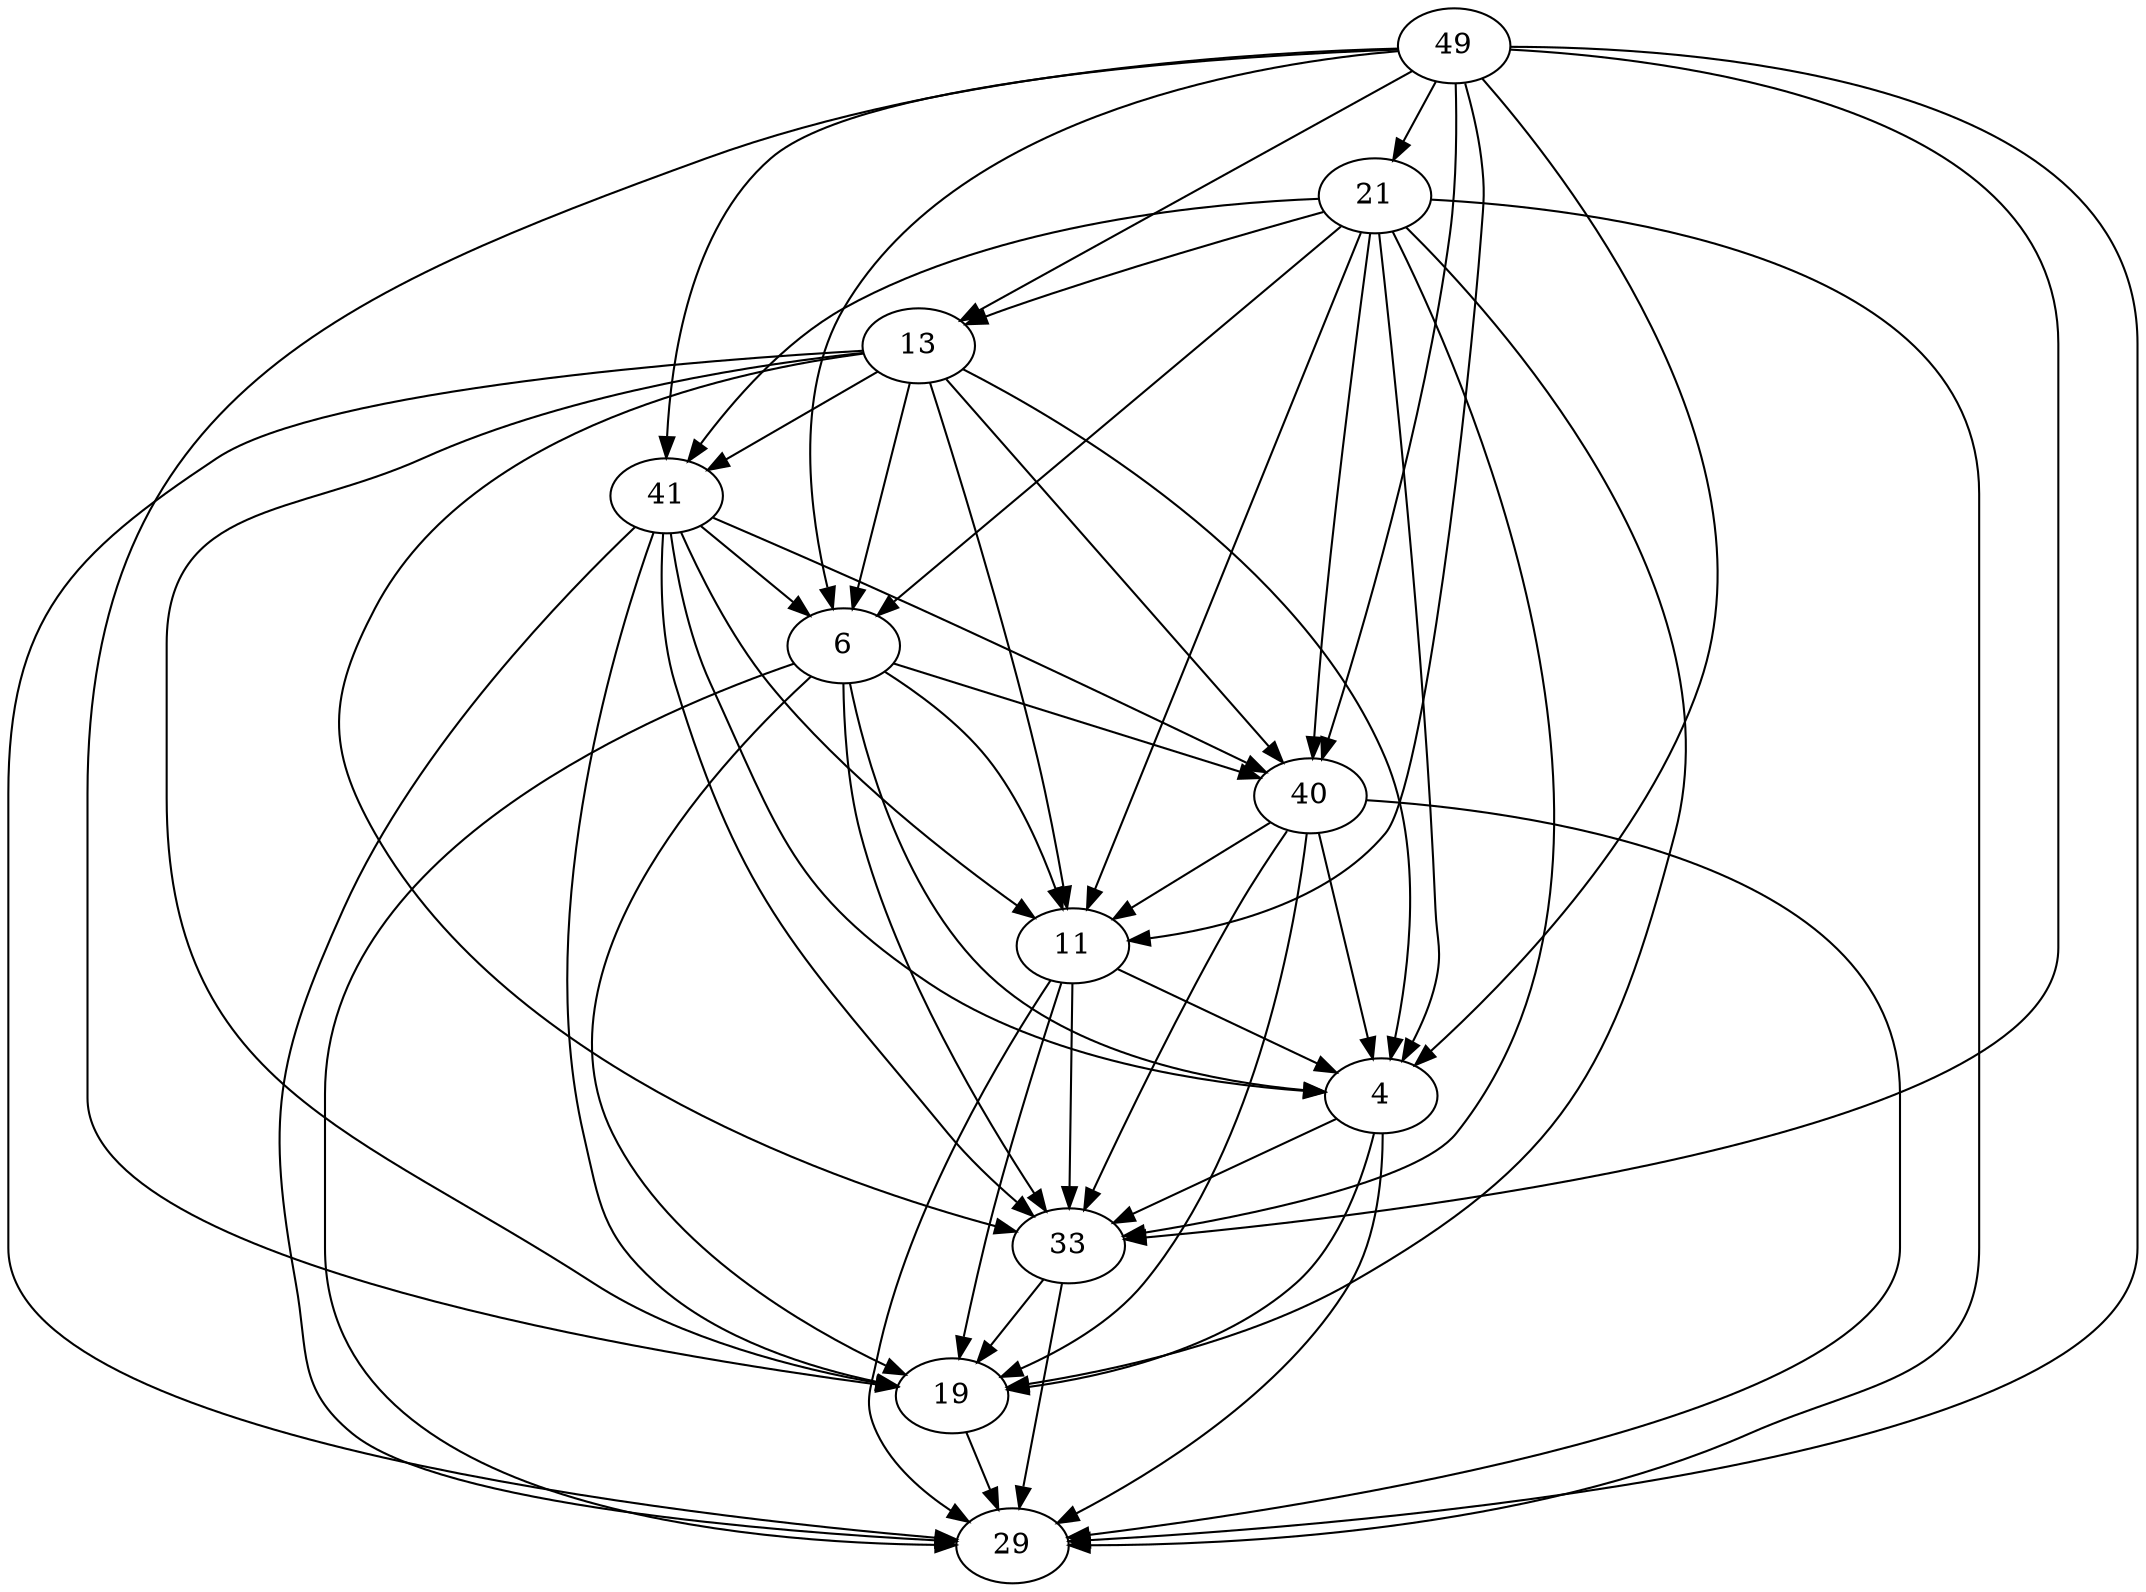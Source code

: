 strict digraph  {
33 [dimensions="[477, 629, 748]"];
4 [dimensions="[556, 737, 379]"];
6 [dimensions="[459, 531, 69]"];
40 [dimensions="[532, 498, 177]"];
41 [dimensions="[53, 510, 333]"];
11 [dimensions="[321, 545, 577]"];
13 [dimensions="[50, 234, 289]"];
49 [dimensions="[16, 158, 35]"];
19 [dimensions="[780, 498, 636]"];
21 [dimensions="[162, 257, 46]"];
29 [dimensions="[576, 882, 901]"];
33 -> 29;
33 -> 19;
4 -> 29;
4 -> 19;
4 -> 33;
6 -> 29;
6 -> 19;
6 -> 33;
6 -> 4;
6 -> 11;
6 -> 40;
40 -> 29;
40 -> 19;
40 -> 33;
40 -> 4;
40 -> 11;
41 -> 29;
41 -> 19;
41 -> 33;
41 -> 4;
41 -> 11;
41 -> 40;
41 -> 6;
11 -> 29;
11 -> 19;
11 -> 33;
11 -> 4;
13 -> 29;
13 -> 19;
13 -> 33;
13 -> 4;
13 -> 11;
13 -> 40;
13 -> 6;
13 -> 41;
49 -> 29;
49 -> 19;
49 -> 33;
49 -> 4;
49 -> 11;
49 -> 40;
49 -> 6;
49 -> 41;
49 -> 13;
49 -> 21;
19 -> 29;
21 -> 29;
21 -> 19;
21 -> 33;
21 -> 4;
21 -> 11;
21 -> 40;
21 -> 6;
21 -> 41;
21 -> 13;
}
